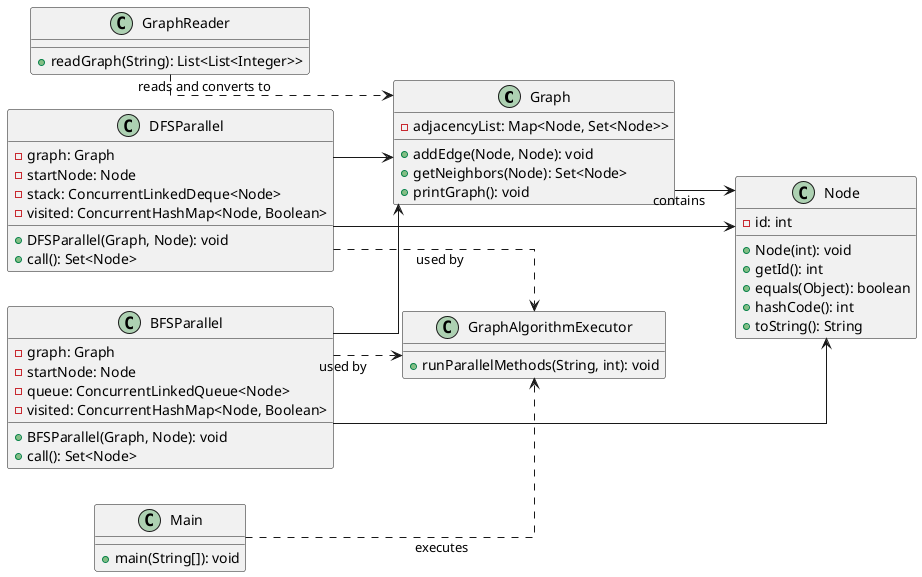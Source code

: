 @startuml
skinparam linetype ortho
left to right direction

class Graph {
    -adjacencyList: Map<Node, Set<Node>>
    +addEdge(Node, Node): void
    +getNeighbors(Node): Set<Node>
    +printGraph(): void
}

class Node {
    -id: int
    +Node(int): void
    +getId(): int
    +equals(Object): boolean
    +hashCode(): int
    +toString(): String
}

class GraphReader {
    +readGraph(String): List<List<Integer>>
}

class BFSParallel {
    -graph: Graph
    -startNode: Node
    -queue: ConcurrentLinkedQueue<Node>
    -visited: ConcurrentHashMap<Node, Boolean>
    +BFSParallel(Graph, Node): void
    +call(): Set<Node>
}

class DFSParallel {
    -graph: Graph
    -startNode: Node
    -stack: ConcurrentLinkedDeque<Node>
    -visited: ConcurrentHashMap<Node, Boolean>
    +DFSParallel(Graph, Node): void
    +call(): Set<Node>
}

class GraphAlgorithmExecutor {
    +runParallelMethods(String, int): void
}

class Main {
    +main(String[]): void
}

Graph --> Node : contains
GraphReader ..> Graph : reads and converts to
BFSParallel --> Graph
BFSParallel --> Node
DFSParallel --> Graph
DFSParallel --> Node
BFSParallel ..> GraphAlgorithmExecutor : used by
DFSParallel ..> GraphAlgorithmExecutor : used by
Main ..> GraphAlgorithmExecutor : executes

@enduml
